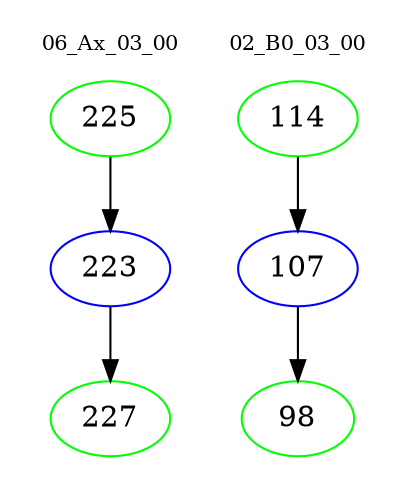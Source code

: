 digraph{
subgraph cluster_0 {
color = white
label = "06_Ax_03_00";
fontsize=10;
T0_225 [label="225", color="green"]
T0_225 -> T0_223 [color="black"]
T0_223 [label="223", color="blue"]
T0_223 -> T0_227 [color="black"]
T0_227 [label="227", color="green"]
}
subgraph cluster_1 {
color = white
label = "02_B0_03_00";
fontsize=10;
T1_114 [label="114", color="green"]
T1_114 -> T1_107 [color="black"]
T1_107 [label="107", color="blue"]
T1_107 -> T1_98 [color="black"]
T1_98 [label="98", color="green"]
}
}
